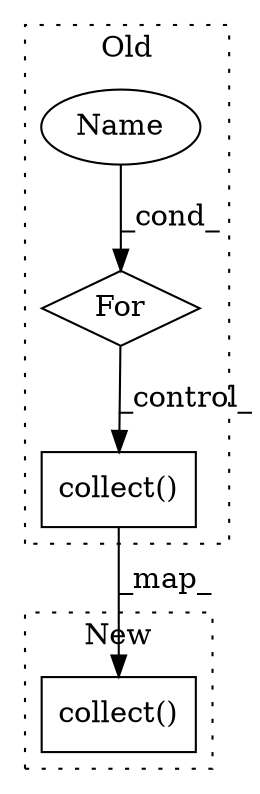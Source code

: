digraph G {
subgraph cluster0 {
1 [label="collect()" a="75" s="420" l="12" shape="box"];
3 [label="For" a="107" s="265,297" l="4,10" shape="diamond"];
4 [label="Name" a="87" s="272" l="1" shape="ellipse"];
label = "Old";
style="dotted";
}
subgraph cluster1 {
2 [label="collect()" a="75" s="528" l="12" shape="box"];
label = "New";
style="dotted";
}
1 -> 2 [label="_map_"];
3 -> 1 [label="_control_"];
4 -> 3 [label="_cond_"];
}